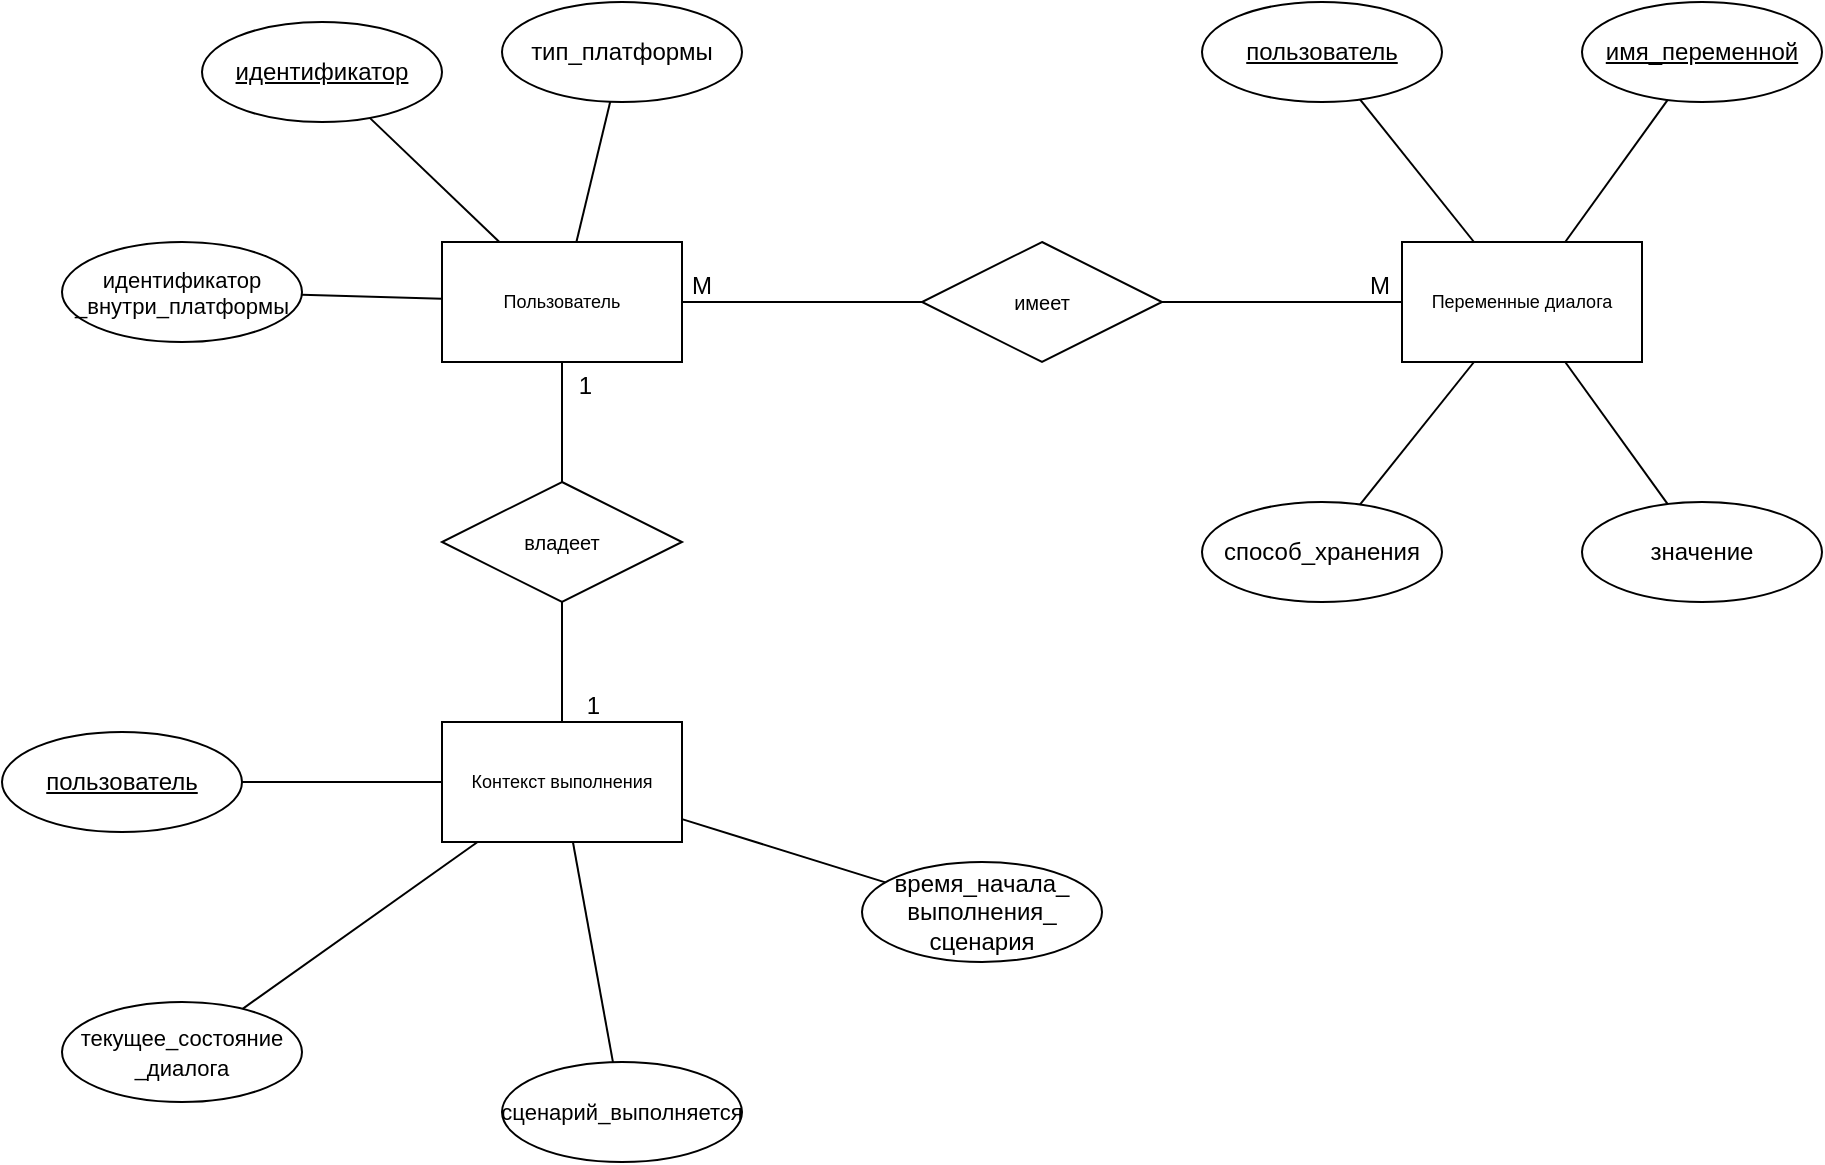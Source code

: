 <mxfile version="24.5.3" type="device" pages="2">
  <diagram name="ERD" id="QXSBp6Sev5KqUJJjuFbe">
    <mxGraphModel dx="1103" dy="579" grid="1" gridSize="10" guides="1" tooltips="1" connect="1" arrows="1" fold="1" page="1" pageScale="1" pageWidth="850" pageHeight="1100" math="0" shadow="0">
      <root>
        <mxCell id="0" />
        <mxCell id="1" parent="0" />
        <mxCell id="taO_8jyGplsNzZ5r7GD8-1" value="Пользователь" style="rounded=0;whiteSpace=wrap;html=1;fontSize=9;" parent="1" vertex="1">
          <mxGeometry x="280" y="690" width="120" height="60" as="geometry" />
        </mxCell>
        <mxCell id="taO_8jyGplsNzZ5r7GD8-7" value="имеет" style="shape=rhombus;perimeter=rhombusPerimeter;whiteSpace=wrap;html=1;align=center;fontSize=10;" parent="1" vertex="1">
          <mxGeometry x="520" y="690" width="120" height="60" as="geometry" />
        </mxCell>
        <mxCell id="taO_8jyGplsNzZ5r7GD8-9" value="" style="endArrow=none;html=1;rounded=0;" parent="1" source="taO_8jyGplsNzZ5r7GD8-7" target="Gz-UhnwCJO_V1IBu6Ysi-1" edge="1">
          <mxGeometry relative="1" as="geometry">
            <mxPoint x="610" y="640" as="sourcePoint" />
            <mxPoint x="760" y="720" as="targetPoint" />
          </mxGeometry>
        </mxCell>
        <mxCell id="taO_8jyGplsNzZ5r7GD8-10" value="M" style="resizable=0;html=1;whiteSpace=wrap;align=right;verticalAlign=bottom;" parent="taO_8jyGplsNzZ5r7GD8-9" connectable="0" vertex="1">
          <mxGeometry x="1" relative="1" as="geometry">
            <mxPoint x="-5" as="offset" />
          </mxGeometry>
        </mxCell>
        <mxCell id="taO_8jyGplsNzZ5r7GD8-11" value="" style="endArrow=none;html=1;rounded=0;" parent="1" source="taO_8jyGplsNzZ5r7GD8-7" target="taO_8jyGplsNzZ5r7GD8-1" edge="1">
          <mxGeometry relative="1" as="geometry">
            <mxPoint x="510" y="680" as="sourcePoint" />
            <mxPoint x="670" y="680" as="targetPoint" />
          </mxGeometry>
        </mxCell>
        <mxCell id="taO_8jyGplsNzZ5r7GD8-12" value="M" style="resizable=0;html=1;whiteSpace=wrap;align=right;verticalAlign=bottom;" parent="taO_8jyGplsNzZ5r7GD8-11" connectable="0" vertex="1">
          <mxGeometry x="1" relative="1" as="geometry">
            <mxPoint x="16" as="offset" />
          </mxGeometry>
        </mxCell>
        <mxCell id="taO_8jyGplsNzZ5r7GD8-24" value="идентификатор" style="ellipse;whiteSpace=wrap;html=1;align=center;fontStyle=4;" parent="1" vertex="1">
          <mxGeometry x="160" y="580" width="120" height="50" as="geometry" />
        </mxCell>
        <mxCell id="taO_8jyGplsNzZ5r7GD8-25" value="" style="endArrow=none;html=1;rounded=0;" parent="1" source="taO_8jyGplsNzZ5r7GD8-24" target="taO_8jyGplsNzZ5r7GD8-1" edge="1">
          <mxGeometry relative="1" as="geometry">
            <mxPoint x="240" y="630" as="sourcePoint" />
            <mxPoint x="400" y="630" as="targetPoint" />
          </mxGeometry>
        </mxCell>
        <mxCell id="taO_8jyGplsNzZ5r7GD8-26" value="пользователь" style="ellipse;whiteSpace=wrap;html=1;align=center;fontStyle=4;" parent="1" vertex="1">
          <mxGeometry x="660" y="570" width="120" height="50" as="geometry" />
        </mxCell>
        <mxCell id="taO_8jyGplsNzZ5r7GD8-31" value="" style="endArrow=none;html=1;rounded=0;" parent="1" source="taO_8jyGplsNzZ5r7GD8-26" target="Gz-UhnwCJO_V1IBu6Ysi-1" edge="1">
          <mxGeometry relative="1" as="geometry">
            <mxPoint x="680" y="690" as="sourcePoint" />
            <mxPoint x="842.857" y="690" as="targetPoint" />
          </mxGeometry>
        </mxCell>
        <mxCell id="Gz-UhnwCJO_V1IBu6Ysi-1" value="Переменные диалога" style="rounded=0;whiteSpace=wrap;html=1;fontSize=9;" parent="1" vertex="1">
          <mxGeometry x="760" y="690" width="120" height="60" as="geometry" />
        </mxCell>
        <mxCell id="V6V313hUGRN44djv2kr5-1" value="тип_платформы" style="ellipse;whiteSpace=wrap;html=1;align=center;fontStyle=0;" parent="1" vertex="1">
          <mxGeometry x="310" y="570" width="120" height="50" as="geometry" />
        </mxCell>
        <mxCell id="V6V313hUGRN44djv2kr5-3" value="" style="endArrow=none;html=1;rounded=0;" parent="1" source="V6V313hUGRN44djv2kr5-1" target="taO_8jyGplsNzZ5r7GD8-1" edge="1">
          <mxGeometry relative="1" as="geometry">
            <mxPoint x="181" y="616" as="sourcePoint" />
            <mxPoint x="306" y="700" as="targetPoint" />
          </mxGeometry>
        </mxCell>
        <mxCell id="V6V313hUGRN44djv2kr5-4" value="&lt;font style=&quot;font-size: 11px;&quot;&gt;идентификатор&lt;/font&gt;&lt;div style=&quot;font-size: 11px;&quot;&gt;&lt;font style=&quot;font-size: 11px;&quot;&gt;_внутри_платформы&lt;/font&gt;&lt;/div&gt;" style="ellipse;whiteSpace=wrap;html=1;align=center;fontStyle=0;" parent="1" vertex="1">
          <mxGeometry x="90" y="690" width="120" height="50" as="geometry" />
        </mxCell>
        <mxCell id="V6V313hUGRN44djv2kr5-5" value="" style="endArrow=none;html=1;rounded=0;" parent="1" source="V6V313hUGRN44djv2kr5-4" target="taO_8jyGplsNzZ5r7GD8-1" edge="1">
          <mxGeometry relative="1" as="geometry">
            <mxPoint x="187" y="815" as="sourcePoint" />
            <mxPoint x="293" y="760" as="targetPoint" />
          </mxGeometry>
        </mxCell>
        <mxCell id="V6V313hUGRN44djv2kr5-6" value="&lt;span style=&quot;font-size: 11px;&quot;&gt;текущее_состояние&lt;/span&gt;&lt;div&gt;&lt;span style=&quot;font-size: 11px;&quot;&gt;_диалога&lt;/span&gt;&lt;/div&gt;" style="ellipse;whiteSpace=wrap;html=1;align=center;fontStyle=0;" parent="1" vertex="1">
          <mxGeometry x="90" y="1070" width="120" height="50" as="geometry" />
        </mxCell>
        <mxCell id="V6V313hUGRN44djv2kr5-8" value="имя_переменной" style="ellipse;whiteSpace=wrap;html=1;align=center;fontStyle=4;" parent="1" vertex="1">
          <mxGeometry x="850" y="570" width="120" height="50" as="geometry" />
        </mxCell>
        <mxCell id="V6V313hUGRN44djv2kr5-9" value="" style="endArrow=none;html=1;rounded=0;" parent="1" source="V6V313hUGRN44djv2kr5-8" target="Gz-UhnwCJO_V1IBu6Ysi-1" edge="1">
          <mxGeometry relative="1" as="geometry">
            <mxPoint x="749" y="629" as="sourcePoint" />
            <mxPoint x="806" y="700" as="targetPoint" />
          </mxGeometry>
        </mxCell>
        <mxCell id="V6V313hUGRN44djv2kr5-10" value="способ_хранения" style="ellipse;whiteSpace=wrap;html=1;align=center;fontStyle=0;" parent="1" vertex="1">
          <mxGeometry x="660" y="820" width="120" height="50" as="geometry" />
        </mxCell>
        <mxCell id="V6V313hUGRN44djv2kr5-11" value="" style="endArrow=none;html=1;rounded=0;" parent="1" source="V6V313hUGRN44djv2kr5-10" target="Gz-UhnwCJO_V1IBu6Ysi-1" edge="1">
          <mxGeometry relative="1" as="geometry">
            <mxPoint x="749" y="629" as="sourcePoint" />
            <mxPoint x="806" y="700" as="targetPoint" />
          </mxGeometry>
        </mxCell>
        <mxCell id="V6V313hUGRN44djv2kr5-12" value="значение" style="ellipse;whiteSpace=wrap;html=1;align=center;fontStyle=0;" parent="1" vertex="1">
          <mxGeometry x="850" y="820" width="120" height="50" as="geometry" />
        </mxCell>
        <mxCell id="V6V313hUGRN44djv2kr5-13" value="" style="endArrow=none;html=1;rounded=0;" parent="1" source="V6V313hUGRN44djv2kr5-12" target="Gz-UhnwCJO_V1IBu6Ysi-1" edge="1">
          <mxGeometry width="50" height="50" relative="1" as="geometry">
            <mxPoint x="840" y="800" as="sourcePoint" />
            <mxPoint x="890" y="750" as="targetPoint" />
          </mxGeometry>
        </mxCell>
        <mxCell id="BqiOp-Y0Gy8jJsj42aMe-1" value="Контекст выполнения" style="rounded=0;whiteSpace=wrap;html=1;fontSize=9;" vertex="1" parent="1">
          <mxGeometry x="280" y="930" width="120" height="60" as="geometry" />
        </mxCell>
        <mxCell id="BqiOp-Y0Gy8jJsj42aMe-2" value="" style="endArrow=none;html=1;rounded=0;" edge="1" parent="1" source="V6V313hUGRN44djv2kr5-6" target="BqiOp-Y0Gy8jJsj42aMe-1">
          <mxGeometry relative="1" as="geometry">
            <mxPoint x="799" y="729" as="sourcePoint" />
            <mxPoint x="856" y="800" as="targetPoint" />
          </mxGeometry>
        </mxCell>
        <mxCell id="BqiOp-Y0Gy8jJsj42aMe-3" value="владеет" style="shape=rhombus;perimeter=rhombusPerimeter;whiteSpace=wrap;html=1;align=center;fontSize=10;" vertex="1" parent="1">
          <mxGeometry x="280" y="810" width="120" height="60" as="geometry" />
        </mxCell>
        <mxCell id="BqiOp-Y0Gy8jJsj42aMe-4" value="" style="endArrow=none;html=1;rounded=0;" edge="1" parent="1" source="BqiOp-Y0Gy8jJsj42aMe-3" target="BqiOp-Y0Gy8jJsj42aMe-1">
          <mxGeometry relative="1" as="geometry">
            <mxPoint x="480" y="790" as="sourcePoint" />
            <mxPoint x="630" y="870" as="targetPoint" />
          </mxGeometry>
        </mxCell>
        <mxCell id="BqiOp-Y0Gy8jJsj42aMe-5" value="1" style="resizable=0;html=1;whiteSpace=wrap;align=right;verticalAlign=bottom;" connectable="0" vertex="1" parent="BqiOp-Y0Gy8jJsj42aMe-4">
          <mxGeometry x="1" relative="1" as="geometry">
            <mxPoint x="20" as="offset" />
          </mxGeometry>
        </mxCell>
        <mxCell id="BqiOp-Y0Gy8jJsj42aMe-6" value="" style="endArrow=none;html=1;rounded=0;" edge="1" parent="1" source="BqiOp-Y0Gy8jJsj42aMe-3" target="taO_8jyGplsNzZ5r7GD8-1">
          <mxGeometry relative="1" as="geometry">
            <mxPoint x="380" y="830" as="sourcePoint" />
            <mxPoint x="270" y="870" as="targetPoint" />
          </mxGeometry>
        </mxCell>
        <mxCell id="BqiOp-Y0Gy8jJsj42aMe-7" value="1" style="resizable=0;html=1;whiteSpace=wrap;align=right;verticalAlign=bottom;" connectable="0" vertex="1" parent="BqiOp-Y0Gy8jJsj42aMe-6">
          <mxGeometry x="1" relative="1" as="geometry">
            <mxPoint x="16" y="20" as="offset" />
          </mxGeometry>
        </mxCell>
        <mxCell id="BqiOp-Y0Gy8jJsj42aMe-8" value="пользователь" style="ellipse;whiteSpace=wrap;html=1;align=center;fontStyle=4;" vertex="1" parent="1">
          <mxGeometry x="60" y="935" width="120" height="50" as="geometry" />
        </mxCell>
        <mxCell id="BqiOp-Y0Gy8jJsj42aMe-9" value="&lt;span style=&quot;font-size: 11px;&quot;&gt;сценарий_выполняется&lt;/span&gt;" style="ellipse;whiteSpace=wrap;html=1;align=center;fontStyle=0;" vertex="1" parent="1">
          <mxGeometry x="310" y="1100" width="120" height="50" as="geometry" />
        </mxCell>
        <mxCell id="BqiOp-Y0Gy8jJsj42aMe-10" value="" style="endArrow=none;html=1;rounded=0;" edge="1" parent="1" source="BqiOp-Y0Gy8jJsj42aMe-9" target="BqiOp-Y0Gy8jJsj42aMe-1">
          <mxGeometry relative="1" as="geometry">
            <mxPoint x="920" y="759" as="sourcePoint" />
            <mxPoint x="430" y="1020" as="targetPoint" />
          </mxGeometry>
        </mxCell>
        <mxCell id="BqiOp-Y0Gy8jJsj42aMe-11" value="время_начала_&lt;div&gt;выполнения_&lt;/div&gt;&lt;div&gt;сценария&lt;/div&gt;" style="ellipse;whiteSpace=wrap;html=1;align=center;fontStyle=0;" vertex="1" parent="1">
          <mxGeometry x="490" y="1000" width="120" height="50" as="geometry" />
        </mxCell>
        <mxCell id="BqiOp-Y0Gy8jJsj42aMe-12" value="" style="endArrow=none;html=1;rounded=0;" edge="1" parent="1" source="BqiOp-Y0Gy8jJsj42aMe-11" target="BqiOp-Y0Gy8jJsj42aMe-1">
          <mxGeometry relative="1" as="geometry">
            <mxPoint x="1109" y="729" as="sourcePoint" />
            <mxPoint x="619" y="990" as="targetPoint" />
          </mxGeometry>
        </mxCell>
        <mxCell id="BqiOp-Y0Gy8jJsj42aMe-13" value="" style="endArrow=none;html=1;rounded=0;" edge="1" parent="1" source="BqiOp-Y0Gy8jJsj42aMe-8" target="BqiOp-Y0Gy8jJsj42aMe-1">
          <mxGeometry relative="1" as="geometry">
            <mxPoint x="234" y="1082" as="sourcePoint" />
            <mxPoint x="319" y="1000" as="targetPoint" />
          </mxGeometry>
        </mxCell>
      </root>
    </mxGraphModel>
  </diagram>
  <diagram id="XrInTve3XR8gXIuvNYD3" name="IDEF1X">
    <mxGraphModel dx="920" dy="483" grid="1" gridSize="10" guides="1" tooltips="1" connect="1" arrows="1" fold="1" page="1" pageScale="1" pageWidth="850" pageHeight="1100" math="0" shadow="0">
      <root>
        <mxCell id="0" />
        <mxCell id="1" parent="0" />
        <mxCell id="VgegklDGePFfX6aJZ7jm-14" value="" style="group" parent="1" vertex="1" connectable="0">
          <mxGeometry x="140" y="230" width="140" height="120" as="geometry" />
        </mxCell>
        <mxCell id="VgegklDGePFfX6aJZ7jm-5" value="" style="swimlane;fontStyle=0;childLayout=stackLayout;horizontal=1;startSize=0;horizontalStack=0;resizeParent=1;resizeParentMax=0;resizeLast=0;collapsible=1;marginBottom=0;" parent="VgegklDGePFfX6aJZ7jm-14" vertex="1">
          <mxGeometry width="220" height="150" as="geometry" />
        </mxCell>
        <mxCell id="VgegklDGePFfX6aJZ7jm-7" value="идентификатор" style="text;strokeColor=default;fillColor=none;align=left;verticalAlign=middle;spacingLeft=4;spacingRight=4;overflow=hidden;points=[[0,0.5],[1,0.5]];portConstraint=eastwest;rotatable=0;strokeWidth=1;perimeterSpacing=0;spacing=2;shadow=0;" parent="VgegklDGePFfX6aJZ7jm-5" vertex="1">
          <mxGeometry width="220" height="30" as="geometry" />
        </mxCell>
        <mxCell id="VgegklDGePFfX6aJZ7jm-8" value="тип_платформы" style="text;strokeColor=none;fillColor=none;align=left;verticalAlign=middle;spacingLeft=4;spacingRight=4;overflow=hidden;points=[[0,0.5],[1,0.5]];portConstraint=eastwest;rotatable=0;" parent="VgegklDGePFfX6aJZ7jm-5" vertex="1">
          <mxGeometry y="30" width="220" height="30" as="geometry" />
        </mxCell>
        <mxCell id="VgegklDGePFfX6aJZ7jm-9" value="идентификатор_внутри_платформы" style="text;strokeColor=none;fillColor=none;align=left;verticalAlign=middle;spacingLeft=4;spacingRight=4;overflow=hidden;points=[[0,0.5],[1,0.5]];portConstraint=eastwest;rotatable=0;" parent="VgegklDGePFfX6aJZ7jm-5" vertex="1">
          <mxGeometry y="60" width="220" height="30" as="geometry" />
        </mxCell>
        <mxCell id="c5Wen1ljsUKVlTFqGUs5-1" value="текущее_состояние_диалога" style="text;strokeColor=none;fillColor=none;align=left;verticalAlign=middle;spacingLeft=4;spacingRight=4;overflow=hidden;points=[[0,0.5],[1,0.5]];portConstraint=eastwest;rotatable=0;" parent="VgegklDGePFfX6aJZ7jm-5" vertex="1">
          <mxGeometry y="90" width="220" height="30" as="geometry" />
        </mxCell>
        <mxCell id="VgegklDGePFfX6aJZ7jm-12" style="text;strokeColor=none;fillColor=none;align=left;verticalAlign=middle;spacingLeft=4;spacingRight=4;overflow=hidden;points=[[0,0.5],[1,0.5]];portConstraint=eastwest;rotatable=0;" parent="VgegklDGePFfX6aJZ7jm-5" vertex="1">
          <mxGeometry y="120" width="220" height="30" as="geometry" />
        </mxCell>
        <mxCell id="VgegklDGePFfX6aJZ7jm-13" value="пользователь" style="rounded=0;whiteSpace=wrap;html=1;strokeColor=default;" parent="VgegklDGePFfX6aJZ7jm-14" vertex="1">
          <mxGeometry y="120" width="100" height="30" as="geometry" />
        </mxCell>
        <mxCell id="zEk0Qq_C4hLJaT2vZp64-38" value="" style="group" parent="1" vertex="1" connectable="0">
          <mxGeometry x="520" y="220" width="150" height="160" as="geometry" />
        </mxCell>
        <mxCell id="zEk0Qq_C4hLJaT2vZp64-39" value="" style="swimlane;fontStyle=0;childLayout=stackLayout;horizontal=1;startSize=0;horizontalStack=0;resizeParent=1;resizeParentMax=0;resizeLast=0;collapsible=1;marginBottom=0;" parent="zEk0Qq_C4hLJaT2vZp64-38" vertex="1">
          <mxGeometry width="140" height="160" as="geometry" />
        </mxCell>
        <mxCell id="zEk0Qq_C4hLJaT2vZp64-40" value="пользователь" style="text;strokeColor=none;fillColor=none;align=left;verticalAlign=middle;spacingLeft=4;spacingRight=4;overflow=hidden;points=[[0,0.5],[1,0.5]];portConstraint=eastwest;rotatable=0;strokeWidth=1;perimeterSpacing=0;spacing=2;shadow=0;" parent="zEk0Qq_C4hLJaT2vZp64-39" vertex="1">
          <mxGeometry width="140" height="30" as="geometry" />
        </mxCell>
        <mxCell id="zEk0Qq_C4hLJaT2vZp64-46" value="имя_переменной" style="text;strokeColor=none;fillColor=none;align=left;verticalAlign=middle;spacingLeft=4;spacingRight=4;overflow=hidden;points=[[0,0.5],[1,0.5]];portConstraint=eastwest;rotatable=0;strokeWidth=1;perimeterSpacing=0;spacing=2;shadow=0;" parent="zEk0Qq_C4hLJaT2vZp64-39" vertex="1">
          <mxGeometry y="30" width="140" height="30" as="geometry" />
        </mxCell>
        <mxCell id="zEk0Qq_C4hLJaT2vZp64-45" value="" style="line;strokeWidth=1;rotatable=0;dashed=0;labelPosition=right;align=left;verticalAlign=middle;spacingTop=0;spacingLeft=6;points=[];portConstraint=eastwest;" parent="zEk0Qq_C4hLJaT2vZp64-39" vertex="1">
          <mxGeometry y="60" width="140" height="10" as="geometry" />
        </mxCell>
        <mxCell id="zEk0Qq_C4hLJaT2vZp64-41" value="область_видимости" style="text;strokeColor=none;fillColor=none;align=left;verticalAlign=middle;spacingLeft=4;spacingRight=4;overflow=hidden;points=[[0,0.5],[1,0.5]];portConstraint=eastwest;rotatable=0;" parent="zEk0Qq_C4hLJaT2vZp64-39" vertex="1">
          <mxGeometry y="70" width="140" height="30" as="geometry" />
        </mxCell>
        <mxCell id="c5Wen1ljsUKVlTFqGUs5-2" value="значение" style="text;strokeColor=none;fillColor=none;align=left;verticalAlign=middle;spacingLeft=4;spacingRight=4;overflow=hidden;points=[[0,0.5],[1,0.5]];portConstraint=eastwest;rotatable=0;" parent="zEk0Qq_C4hLJaT2vZp64-39" vertex="1">
          <mxGeometry y="100" width="140" height="30" as="geometry" />
        </mxCell>
        <mxCell id="zEk0Qq_C4hLJaT2vZp64-43" style="text;strokeColor=none;fillColor=none;align=left;verticalAlign=middle;spacingLeft=4;spacingRight=4;overflow=hidden;points=[[0,0.5],[1,0.5]];portConstraint=eastwest;rotatable=0;" parent="zEk0Qq_C4hLJaT2vZp64-39" vertex="1">
          <mxGeometry y="130" width="140" height="30" as="geometry" />
        </mxCell>
        <mxCell id="zEk0Qq_C4hLJaT2vZp64-44" value="переменные диалога" style="rounded=0;whiteSpace=wrap;html=1;strokeColor=default;" parent="zEk0Qq_C4hLJaT2vZp64-38" vertex="1">
          <mxGeometry y="130" width="130" height="30" as="geometry" />
        </mxCell>
        <mxCell id="Xqc_N_7rNXYaRye0o13W-9" value="" style="endArrow=oval;html=1;rounded=0;endFill=1;dashed=1;" parent="1" source="VgegklDGePFfX6aJZ7jm-9" target="zEk0Qq_C4hLJaT2vZp64-41" edge="1">
          <mxGeometry relative="1" as="geometry">
            <mxPoint x="310" y="325" as="sourcePoint" />
            <mxPoint x="580" y="309.58" as="targetPoint" />
          </mxGeometry>
        </mxCell>
        <mxCell id="Xqc_N_7rNXYaRye0o13W-10" value="владеет" style="resizable=0;html=1;whiteSpace=wrap;align=right;verticalAlign=bottom;" parent="Xqc_N_7rNXYaRye0o13W-9" connectable="0" vertex="1">
          <mxGeometry x="1" relative="1" as="geometry">
            <mxPoint x="-60" y="15" as="offset" />
          </mxGeometry>
        </mxCell>
        <mxCell id="aA8jbPsHyigSgroGWqPW-1" value="" style="group" vertex="1" connectable="0" parent="1">
          <mxGeometry x="470" y="20" width="230" height="150" as="geometry" />
        </mxCell>
        <mxCell id="aA8jbPsHyigSgroGWqPW-2" value="" style="swimlane;fontStyle=0;childLayout=stackLayout;horizontal=1;startSize=0;horizontalStack=0;resizeParent=1;resizeParentMax=0;resizeLast=0;collapsible=1;marginBottom=0;" vertex="1" parent="aA8jbPsHyigSgroGWqPW-1">
          <mxGeometry width="230" height="150" as="geometry" />
        </mxCell>
        <mxCell id="aA8jbPsHyigSgroGWqPW-3" value="пользователь" style="text;strokeColor=default;fillColor=none;align=left;verticalAlign=middle;spacingLeft=4;spacingRight=4;overflow=hidden;points=[[0,0.5],[1,0.5]];portConstraint=eastwest;rotatable=0;strokeWidth=1;perimeterSpacing=0;spacing=2;shadow=0;" vertex="1" parent="aA8jbPsHyigSgroGWqPW-2">
          <mxGeometry width="230" height="30" as="geometry" />
        </mxCell>
        <mxCell id="aA8jbPsHyigSgroGWqPW-4" value="текущее_состояние_диалога" style="text;strokeColor=none;fillColor=none;align=left;verticalAlign=middle;spacingLeft=4;spacingRight=4;overflow=hidden;points=[[0,0.5],[1,0.5]];portConstraint=eastwest;rotatable=0;" vertex="1" parent="aA8jbPsHyigSgroGWqPW-2">
          <mxGeometry y="30" width="230" height="30" as="geometry" />
        </mxCell>
        <mxCell id="aA8jbPsHyigSgroGWqPW-5" value="сценарий_выполняется" style="text;strokeColor=none;fillColor=none;align=left;verticalAlign=middle;spacingLeft=4;spacingRight=4;overflow=hidden;points=[[0,0.5],[1,0.5]];portConstraint=eastwest;rotatable=0;" vertex="1" parent="aA8jbPsHyigSgroGWqPW-2">
          <mxGeometry y="60" width="230" height="30" as="geometry" />
        </mxCell>
        <mxCell id="aA8jbPsHyigSgroGWqPW-6" value="время_начала_выполнения_сценария" style="text;strokeColor=none;fillColor=none;align=left;verticalAlign=middle;spacingLeft=4;spacingRight=4;overflow=hidden;points=[[0,0.5],[1,0.5]];portConstraint=eastwest;rotatable=0;" vertex="1" parent="aA8jbPsHyigSgroGWqPW-2">
          <mxGeometry y="90" width="230" height="30" as="geometry" />
        </mxCell>
        <mxCell id="aA8jbPsHyigSgroGWqPW-7" style="text;strokeColor=none;fillColor=none;align=left;verticalAlign=middle;spacingLeft=4;spacingRight=4;overflow=hidden;points=[[0,0.5],[1,0.5]];portConstraint=eastwest;rotatable=0;" vertex="1" parent="aA8jbPsHyigSgroGWqPW-2">
          <mxGeometry y="120" width="230" height="30" as="geometry" />
        </mxCell>
        <mxCell id="aA8jbPsHyigSgroGWqPW-8" value="контекст_выполнения" style="rounded=0;whiteSpace=wrap;html=1;strokeColor=default;" vertex="1" parent="aA8jbPsHyigSgroGWqPW-1">
          <mxGeometry y="120" width="140" height="30" as="geometry" />
        </mxCell>
        <mxCell id="Sx-be5ucIqHPb1AsfBDH-1" value="" style="endArrow=none;html=1;rounded=0;entryX=0;entryY=0.5;entryDx=0;entryDy=0;" edge="1" parent="1" source="VgegklDGePFfX6aJZ7jm-7" target="aA8jbPsHyigSgroGWqPW-5">
          <mxGeometry width="50" height="50" relative="1" as="geometry">
            <mxPoint x="570" y="230" as="sourcePoint" />
            <mxPoint x="620" y="180" as="targetPoint" />
          </mxGeometry>
        </mxCell>
        <mxCell id="Sx-be5ucIqHPb1AsfBDH-3" value="владеет" style="edgeLabel;html=1;align=center;verticalAlign=middle;resizable=0;points=[];" vertex="1" connectable="0" parent="Sx-be5ucIqHPb1AsfBDH-1">
          <mxGeometry x="0.169" y="1" relative="1" as="geometry">
            <mxPoint x="3" y="20" as="offset" />
          </mxGeometry>
        </mxCell>
      </root>
    </mxGraphModel>
  </diagram>
</mxfile>
